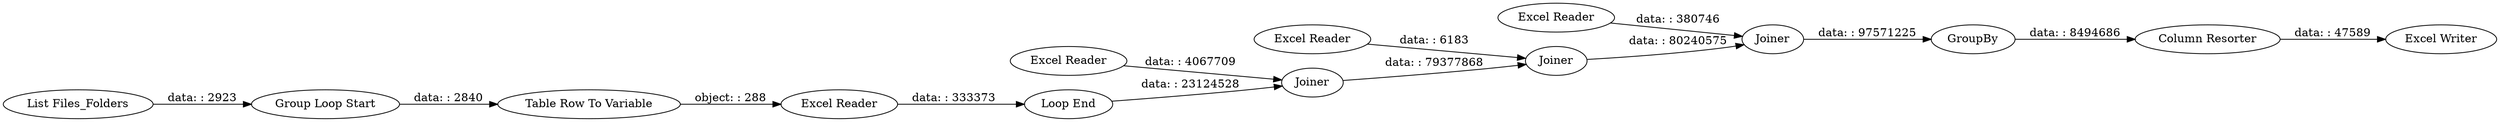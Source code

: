 digraph {
	"-8791966855846739476_5" [label="Loop End"]
	"-8791966855846739476_10" [label=Joiner]
	"-8791966855846739476_27" [label=Joiner]
	"-8791966855846739476_1" [label="List Files_Folders"]
	"-8791966855846739476_17" [label="Excel Writer"]
	"-8791966855846739476_4" [label="Excel Reader"]
	"-8791966855846739476_2" [label="Group Loop Start"]
	"-8791966855846739476_26" [label="Excel Reader"]
	"-8791966855846739476_28" [label="Column Resorter"]
	"-8791966855846739476_8" [label="Excel Reader"]
	"-8791966855846739476_11" [label="Excel Reader"]
	"-8791966855846739476_7" [label=Joiner]
	"-8791966855846739476_3" [label="Table Row To Variable"]
	"-8791966855846739476_9" [label=GroupBy]
	"-8791966855846739476_27" -> "-8791966855846739476_9" [label="data: : 97571225"]
	"-8791966855846739476_5" -> "-8791966855846739476_7" [label="data: : 23124528"]
	"-8791966855846739476_10" -> "-8791966855846739476_27" [label="data: : 80240575"]
	"-8791966855846739476_7" -> "-8791966855846739476_10" [label="data: : 79377868"]
	"-8791966855846739476_26" -> "-8791966855846739476_27" [label="data: : 380746"]
	"-8791966855846739476_11" -> "-8791966855846739476_10" [label="data: : 6183"]
	"-8791966855846739476_28" -> "-8791966855846739476_17" [label="data: : 47589"]
	"-8791966855846739476_9" -> "-8791966855846739476_28" [label="data: : 8494686"]
	"-8791966855846739476_3" -> "-8791966855846739476_4" [label="object: : 288"]
	"-8791966855846739476_2" -> "-8791966855846739476_3" [label="data: : 2840"]
	"-8791966855846739476_1" -> "-8791966855846739476_2" [label="data: : 2923"]
	"-8791966855846739476_8" -> "-8791966855846739476_7" [label="data: : 4067709"]
	"-8791966855846739476_4" -> "-8791966855846739476_5" [label="data: : 333373"]
	rankdir=LR
}
